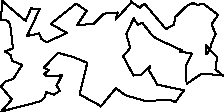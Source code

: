 unitsize(0.001cm);
// 22190.1
draw((1357,1905)--(1327,1893));
draw((1327,1893)--(901,1552));
draw((901,1552)--(1183,1391));
draw((1183,1391)--(826,1226));
draw((826,1226)--(737,1285));
draw((737,1285)--(693,1383));
draw((693,1383)--(482,1337));
draw((482,1337)--(705,1812));
draw((705,1812)--(554,1825));
draw((554,1825)--(457,1607));
draw((457,1607)--(323,1714));
draw((323,1714)--(43,1957));
draw((43,1957)--(22,1617));
draw((22,1617)--(138,1610));
draw((138,1610)--(185,1542));
draw((185,1542)--(234,1118));
draw((234,1118)--(86,1065));
draw((86,1065)--(192,1004));
draw((192,1004)--(219,898));
draw((219,898)--(396,828));
draw((396,828)--(242,584));
draw((242,584)--(99,536));
draw((99,536)--(40,462));
draw((40,462)--(14,454));
draw((14,454)--(213,220));
draw((213,220)--(29,6));
draw((29,6)--(721,186));
draw((721,186)--(805,272));
draw((805,272)--(812,351));
draw((812,351)--(913,317));
draw((913,317)--(960,303));
draw((960,303)--(1058,372));
draw((1058,372)--(1031,428));
draw((1031,428)--(1000,457));
draw((1000,457)--(1097,643));
draw((1097,643)--(834,629));
draw((834,629)--(781,671));
draw((781,671)--(868,731));
draw((868,731)--(779,777));
draw((779,777)--(1027,1041));
draw((1027,1041)--(1307,964));
draw((1307,964)--(1544,863));
draw((1544,863)--(1410,307));
draw((1410,307)--(1774,107));
draw((1774,107)--(1779,90));
draw((1779,90)--(1868,197));
draw((1868,197)--(2049,417));
draw((2049,417)--(2221,291));
draw((2221,291)--(2576,189));
draw((2576,189)--(2990,214));
draw((2990,214)--(3099,173));
draw((3099,173)--(3249,378));
draw((3249,378)--(3124,408));
draw((3124,408)--(2781,478));
draw((2781,478)--(2636,727));
draw((2636,727)--(2650,802));
draw((2650,802)--(2499,658));
draw((2499,658)--(2361,640));
draw((2361,640)--(2178,978));
draw((2178,978)--(2302,1127));
draw((2302,1127)--(2232,1374));
draw((2232,1374)--(2365,1649));
draw((2365,1649)--(2433,1538));
draw((2433,1538)--(2513,1572));
draw((2513,1572)--(2687,1353));
draw((2687,1353)--(2773,1286));
draw((2773,1286)--(3213,1085));
draw((3213,1085)--(3174,1064));
draw((3174,1064)--(3394,1028));
draw((3394,1028)--(3278,799));
draw((3278,799)--(3297,491));
draw((3297,491)--(3564,676));
draw((3564,676)--(3939,640));
draw((3939,640)--(3806,746));
draw((3806,746)--(3835,963));
draw((3835,963)--(3635,1174));
draw((3635,1174)--(3646,1018));
draw((3646,1018)--(3704,1082));
draw((3704,1082)--(3729,1188));
draw((3729,1188)--(3808,1375));
draw((3808,1375)--(3736,1542));
draw((3736,1542)--(3853,1712));
draw((3853,1712)--(3586,1909));
draw((3586,1909)--(3499,1885));
draw((3499,1885)--(3409,1917));
draw((3409,1917)--(3314,1881));
draw((3314,1881)--(3092,1668));
draw((3092,1668)--(3078,1541));
draw((3078,1541)--(2933,1459));
draw((2933,1459)--(2552,1909));
draw((2552,1909)--(2469,1838));
draw((2469,1838)--(2312,1949));
draw((2312,1949)--(2318,1925));
draw((2318,1925)--(2048,1628));
draw((2048,1628)--(2082,1753));
draw((2082,1753)--(1838,1732));
draw((1838,1732)--(1660,1556));
draw((1660,1556)--(1362,1526));
draw((1362,1526)--(1533,1780));
draw((1533,1780)--(1357,1905));
